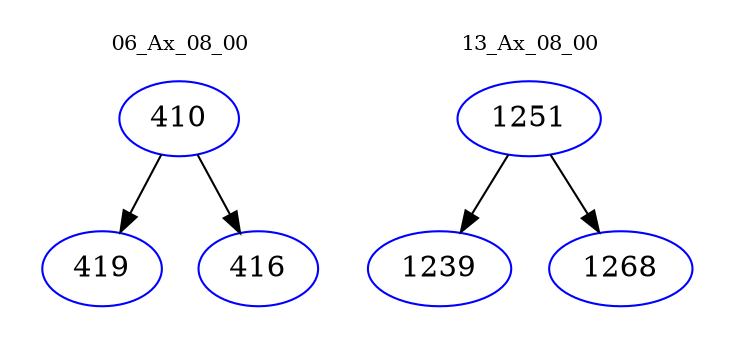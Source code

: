 digraph{
subgraph cluster_0 {
color = white
label = "06_Ax_08_00";
fontsize=10;
T0_410 [label="410", color="blue"]
T0_410 -> T0_419 [color="black"]
T0_419 [label="419", color="blue"]
T0_410 -> T0_416 [color="black"]
T0_416 [label="416", color="blue"]
}
subgraph cluster_1 {
color = white
label = "13_Ax_08_00";
fontsize=10;
T1_1251 [label="1251", color="blue"]
T1_1251 -> T1_1239 [color="black"]
T1_1239 [label="1239", color="blue"]
T1_1251 -> T1_1268 [color="black"]
T1_1268 [label="1268", color="blue"]
}
}
